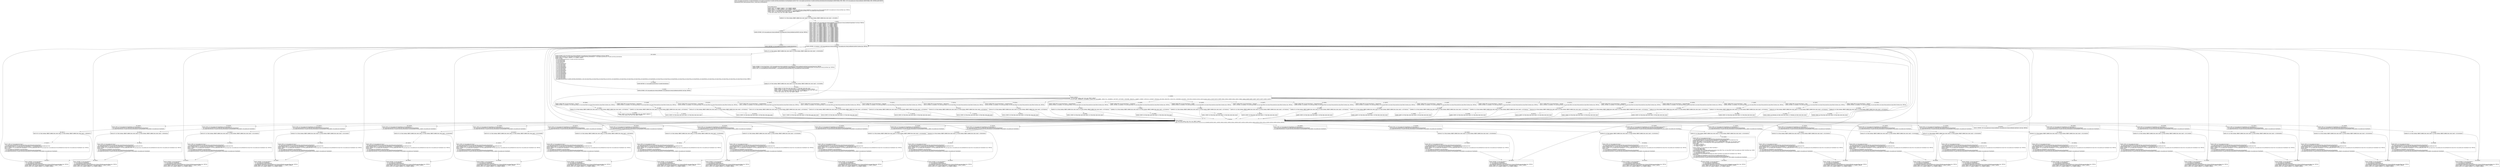 digraph "CFG forcom.mapbox.api.directions.v5.models.AutoValue_RouteOptions.GsonTypeAdapter.read(Lcom\/google\/gson\/stream\/JsonReader;)Lcom\/mapbox\/api\/directions\/v5\/models\/RouteOptions;" {
Node_0 [shape=record,label="{0\:\ 0x0000|MTH_ENTER_BLOCK\l|0x0000: MOVE  (r0 I:?[OBJECT, ARRAY]) = (r29 I:?[OBJECT, ARRAY]) \l0x0002: MOVE  (r1 I:?[OBJECT, ARRAY]) = (r30 I:?[OBJECT, ARRAY]) \l0x0004: INVOKE  (r2 I:com.google.gson.stream.JsonToken) = (r30 I:com.google.gson.stream.JsonReader) com.google.gson.stream.JsonReader.peek():com.google.gson.stream.JsonToken type: VIRTUAL \l0x0008: SGET  (r3 I:com.google.gson.stream.JsonToken) =  com.google.gson.stream.JsonToken.NULL com.google.gson.stream.JsonToken \l0x000a: CONST  (r4 I:?[int, float, boolean, short, byte, char, OBJECT, ARRAY]) = \l  (0 ?[int, float, boolean, short, byte, char, OBJECT, ARRAY])\l \l}"];
Node_1 [shape=record,label="{1\:\ 0x000b|0x000b: IF  (r2 I:?[int, boolean, OBJECT, ARRAY, byte, short, char]) != (r3 I:?[int, boolean, OBJECT, ARRAY, byte, short, char])  \-\> B:4:0x0011 \l}"];
Node_2 [shape=record,label="{2\:\ 0x000d|0x000d: INVOKE  (r30 I:com.google.gson.stream.JsonReader) com.google.gson.stream.JsonReader.nextNull():void type: VIRTUAL \l}"];
Node_3 [shape=record,label="{3\:\ 0x0010|0x0010: RETURN  (r4 I:com.mapbox.api.directions.v5.models.RouteOptions) \l}"];
Node_4 [shape=record,label="{4\:\ 0x0011|0x0011: INVOKE  (r30 I:com.google.gson.stream.JsonReader) com.google.gson.stream.JsonReader.beginObject():void type: VIRTUAL \l0x0014: MOVE  (r6 I:?[OBJECT, ARRAY]) = (r4 I:?[OBJECT, ARRAY]) \l0x0015: MOVE  (r7 I:?[OBJECT, ARRAY]) = (r6 I:?[OBJECT, ARRAY]) \l0x0016: MOVE  (r8 I:?[OBJECT, ARRAY]) = (r7 I:?[OBJECT, ARRAY]) \l0x0017: MOVE  (r9 I:?[OBJECT, ARRAY]) = (r8 I:?[OBJECT, ARRAY]) \l0x0018: MOVE  (r10 I:?[OBJECT, ARRAY]) = (r9 I:?[OBJECT, ARRAY]) \l0x0019: MOVE  (r11 I:?[OBJECT, ARRAY]) = (r10 I:?[OBJECT, ARRAY]) \l0x001a: MOVE  (r12 I:?[OBJECT, ARRAY]) = (r11 I:?[OBJECT, ARRAY]) \l0x001b: MOVE  (r13 I:?[OBJECT, ARRAY]) = (r12 I:?[OBJECT, ARRAY]) \l0x001c: MOVE  (r14 I:?[OBJECT, ARRAY]) = (r13 I:?[OBJECT, ARRAY]) \l0x001d: MOVE  (r15 I:?[OBJECT, ARRAY]) = (r14 I:?[OBJECT, ARRAY]) \l0x001e: MOVE  (r16 I:?[OBJECT, ARRAY]) = (r15 I:?[OBJECT, ARRAY]) \l0x0020: MOVE  (r17 I:?[OBJECT, ARRAY]) = (r16 I:?[OBJECT, ARRAY]) \l0x0022: MOVE  (r18 I:?[OBJECT, ARRAY]) = (r17 I:?[OBJECT, ARRAY]) \l0x0024: MOVE  (r19 I:?[OBJECT, ARRAY]) = (r18 I:?[OBJECT, ARRAY]) \l0x0026: MOVE  (r20 I:?[OBJECT, ARRAY]) = (r19 I:?[OBJECT, ARRAY]) \l0x0028: MOVE  (r21 I:?[OBJECT, ARRAY]) = (r20 I:?[OBJECT, ARRAY]) \l0x002a: MOVE  (r22 I:?[OBJECT, ARRAY]) = (r21 I:?[OBJECT, ARRAY]) \l0x002c: MOVE  (r23 I:?[OBJECT, ARRAY]) = (r22 I:?[OBJECT, ARRAY]) \l0x002e: MOVE  (r24 I:?[OBJECT, ARRAY]) = (r23 I:?[OBJECT, ARRAY]) \l0x0030: MOVE  (r25 I:?[OBJECT, ARRAY]) = (r24 I:?[OBJECT, ARRAY]) \l0x0032: MOVE  (r26 I:?[OBJECT, ARRAY]) = (r25 I:?[OBJECT, ARRAY]) \l0x0034: MOVE  (r27 I:?[OBJECT, ARRAY]) = (r26 I:?[OBJECT, ARRAY]) \l}"];
Node_5 [shape=record,label="{5\:\ 0x0036|0x0036: INVOKE  (r2 I:boolean) = (r30 I:com.google.gson.stream.JsonReader) com.google.gson.stream.JsonReader.hasNext():boolean type: VIRTUAL \l}"];
Node_6 [shape=record,label="{6\:\ 0x003a|0x003a: IF  (r2 I:?[int, boolean, OBJECT, ARRAY, byte, short, char]) == (0 ?[int, boolean, OBJECT, ARRAY, byte, short, char])  \-\> B:169:0x0366 \l}"];
Node_7 [shape=record,label="{7\:\ 0x003c|0x003c: INVOKE  (r2 I:java.lang.String) = (r30 I:com.google.gson.stream.JsonReader) com.google.gson.stream.JsonReader.nextName():java.lang.String type: VIRTUAL \l0x0040: INVOKE  (r3 I:com.google.gson.stream.JsonToken) = (r30 I:com.google.gson.stream.JsonReader) com.google.gson.stream.JsonReader.peek():com.google.gson.stream.JsonToken type: VIRTUAL \l0x0044: SGET  (r4 I:com.google.gson.stream.JsonToken) =  com.google.gson.stream.JsonToken.NULL com.google.gson.stream.JsonToken \l}"];
Node_8 [shape=record,label="{8\:\ 0x0046|0x0046: IF  (r3 I:?[int, boolean, OBJECT, ARRAY, byte, short, char]) != (r4 I:?[int, boolean, OBJECT, ARRAY, byte, short, char])  \-\> B:10:0x004c \l}"];
Node_9 [shape=record,label="{9\:\ 0x0048|0x0048: INVOKE  (r30 I:com.google.gson.stream.JsonReader) com.google.gson.stream.JsonReader.nextNull():void type: VIRTUAL \l}"];
Node_10 [shape=record,label="{10\:\ 0x004c|0x004c: CONST  (r3 I:?[int, float, short, byte, char]) = (\-1 ?[int, float, short, byte, char]) \l0x004d: INVOKE  (r4 I:int) = (r2 I:java.lang.String) java.lang.String.hashCode():int type: VIRTUAL \l0x0051: CONST  (r5 I:?[boolean, int, float, short, byte, char]) = (1 ?[boolean, int, float, short, byte, char]) \l0x0052: CONST  (r28 I:?[int, float, boolean, short, byte, char, OBJECT, ARRAY]) = \l  (0 ?[int, float, boolean, short, byte, char, OBJECT, ARRAY])\l \l}"];
Node_11 [shape=record,label="{11\:\ 0x0054|0x0054: SWITCH  \l  (r4 I:?[int, float, boolean, short, byte, char, OBJECT, ARRAY])\l k:[\-2131714057, \-1805660570, \-1613589672, \-1524271779, \-1321148966, \-1069211754, \-1042689291, \-961709276, \-487319823, \-332625698, \-309425751, \-31089472, 3599307, 109761319, 122594497, 203916432, 530115961, 834525782, 1150122730, 1325825669, 1871919611, 1943123911] t:[0x0144, 0x013a, 0x0130, 0x0125, 0x011a, 0x010f, 0x0104, 0x00f9, 0x00ee, 0x00e4, 0x00d9, 0x00ce, 0x00c3, 0x00b7, 0x00ab, 0x009f, 0x0093, 0x0087, 0x007b, 0x0070, 0x0065, 0x0059] \l}"];
Node_13 [shape=record,label="{13\:\ 0x0059|0x0059: CONST_STR  (r4 I:java.lang.String) =  \"waypointNames\" \l0x005b: INVOKE  (r2 I:boolean) = (r2 I:java.lang.String), (r4 I:java.lang.Object) java.lang.String.equals(java.lang.Object):boolean type: VIRTUAL \l}"];
Node_14 [shape=record,label="{14\:\ 0x005f|0x005f: IF  (r2 I:?[int, boolean, OBJECT, ARRAY, byte, short, char]) == (0 ?[int, boolean, OBJECT, ARRAY, byte, short, char])  \-\> B:79:0x014e \l}"];
Node_15 [shape=record,label="{15\:\ 0x0061|0x0061: CONST  (r3 I:?[int, float, short, byte, char]) = (21 ?[int, float, short, byte, char]) \l}"];
Node_16 [shape=record,label="{16\:\ 0x0065|0x0065: CONST_STR  (r4 I:java.lang.String) =  \"coordinates\" \l0x0067: INVOKE  (r2 I:boolean) = (r2 I:java.lang.String), (r4 I:java.lang.Object) java.lang.String.equals(java.lang.Object):boolean type: VIRTUAL \l}"];
Node_17 [shape=record,label="{17\:\ 0x006b|0x006b: IF  (r2 I:?[int, boolean, OBJECT, ARRAY, byte, short, char]) == (0 ?[int, boolean, OBJECT, ARRAY, byte, short, char])  \-\> B:79:0x014e \l}"];
Node_18 [shape=record,label="{18\:\ 0x006d|0x006d: CONST  (r3 I:?[int, float, short, byte, char]) = (3 ?[int, float, short, byte, char]) \l}"];
Node_19 [shape=record,label="{19\:\ 0x0070|0x0070: CONST_STR  (r4 I:java.lang.String) =  \"bearings\" \l0x0072: INVOKE  (r2 I:boolean) = (r2 I:java.lang.String), (r4 I:java.lang.Object) java.lang.String.equals(java.lang.Object):boolean type: VIRTUAL \l}"];
Node_20 [shape=record,label="{20\:\ 0x0076|0x0076: IF  (r2 I:?[int, boolean, OBJECT, ARRAY, byte, short, char]) == (0 ?[int, boolean, OBJECT, ARRAY, byte, short, char])  \-\> B:79:0x014e \l}"];
Node_21 [shape=record,label="{21\:\ 0x0078|0x0078: CONST  (r3 I:?[int, float, short, byte, char]) = (7 ?[int, float, short, byte, char]) \l}"];
Node_22 [shape=record,label="{22\:\ 0x007b|0x007b: CONST_STR  (r4 I:java.lang.String) =  \"requestUuid\" \l0x007d: INVOKE  (r2 I:boolean) = (r2 I:java.lang.String), (r4 I:java.lang.Object) java.lang.String.equals(java.lang.Object):boolean type: VIRTUAL \l}"];
Node_23 [shape=record,label="{23\:\ 0x0081|0x0081: IF  (r2 I:?[int, boolean, OBJECT, ARRAY, byte, short, char]) == (0 ?[int, boolean, OBJECT, ARRAY, byte, short, char])  \-\> B:79:0x014e \l}"];
Node_24 [shape=record,label="{24\:\ 0x0083|0x0083: CONST  (r3 I:?[int, float, short, byte, char]) = (19 ?[int, float, short, byte, char]) \l}"];
Node_25 [shape=record,label="{25\:\ 0x0087|0x0087: CONST_STR  (r4 I:java.lang.String) =  \"approaches\" \l0x0089: INVOKE  (r2 I:boolean) = (r2 I:java.lang.String), (r4 I:java.lang.Object) java.lang.String.equals(java.lang.Object):boolean type: VIRTUAL \l}"];
Node_26 [shape=record,label="{26\:\ 0x008d|0x008d: IF  (r2 I:?[int, boolean, OBJECT, ARRAY, byte, short, char]) == (0 ?[int, boolean, OBJECT, ARRAY, byte, short, char])  \-\> B:79:0x014e \l}"];
Node_27 [shape=record,label="{27\:\ 0x008f|0x008f: CONST  (r3 I:?[int, float, short, byte, char]) = (20 ?[int, float, short, byte, char]) \l}"];
Node_28 [shape=record,label="{28\:\ 0x0093|0x0093: CONST_STR  (r4 I:java.lang.String) =  \"overview\" \l0x0095: INVOKE  (r2 I:boolean) = (r2 I:java.lang.String), (r4 I:java.lang.Object) java.lang.String.equals(java.lang.Object):boolean type: VIRTUAL \l}"];
Node_29 [shape=record,label="{29\:\ 0x0099|0x0099: IF  (r2 I:?[int, boolean, OBJECT, ARRAY, byte, short, char]) == (0 ?[int, boolean, OBJECT, ARRAY, byte, short, char])  \-\> B:79:0x014e \l}"];
Node_30 [shape=record,label="{30\:\ 0x009b|0x009b: CONST  (r3 I:?[int, float, short, byte, char]) = (11 ?[int, float, short, byte, char]) \l}"];
Node_31 [shape=record,label="{31\:\ 0x009f|0x009f: CONST_STR  (r4 I:java.lang.String) =  \"geometries\" \l0x00a1: INVOKE  (r2 I:boolean) = (r2 I:java.lang.String), (r4 I:java.lang.Object) java.lang.String.equals(java.lang.Object):boolean type: VIRTUAL \l}"];
Node_32 [shape=record,label="{32\:\ 0x00a5|0x00a5: IF  (r2 I:?[int, boolean, OBJECT, ARRAY, byte, short, char]) == (0 ?[int, boolean, OBJECT, ARRAY, byte, short, char])  \-\> B:79:0x014e \l}"];
Node_33 [shape=record,label="{33\:\ 0x00a7|0x00a7: CONST  (r3 I:?[int, float, short, byte, char]) = (10 ?[int, float, short, byte, char]) \l}"];
Node_34 [shape=record,label="{34\:\ 0x00ab|0x00ab: CONST_STR  (r4 I:java.lang.String) =  \"continueStraight\" \l0x00ad: INVOKE  (r2 I:boolean) = (r2 I:java.lang.String), (r4 I:java.lang.Object) java.lang.String.equals(java.lang.Object):boolean type: VIRTUAL \l}"];
Node_35 [shape=record,label="{35\:\ 0x00b1|0x00b1: IF  (r2 I:?[int, boolean, OBJECT, ARRAY, byte, short, char]) == (0 ?[int, boolean, OBJECT, ARRAY, byte, short, char])  \-\> B:79:0x014e \l}"];
Node_36 [shape=record,label="{36\:\ 0x00b3|0x00b3: CONST  (r3 I:?[int, float, short, byte, char]) = (8 ?[int, float, short, byte, char]) \l}"];
Node_37 [shape=record,label="{37\:\ 0x00b7|0x00b7: CONST_STR  (r4 I:java.lang.String) =  \"steps\" \l0x00b9: INVOKE  (r2 I:boolean) = (r2 I:java.lang.String), (r4 I:java.lang.Object) java.lang.String.equals(java.lang.Object):boolean type: VIRTUAL \l}"];
Node_38 [shape=record,label="{38\:\ 0x00bd|0x00bd: IF  (r2 I:?[int, boolean, OBJECT, ARRAY, byte, short, char]) == (0 ?[int, boolean, OBJECT, ARRAY, byte, short, char])  \-\> B:79:0x014e \l}"];
Node_39 [shape=record,label="{39\:\ 0x00bf|0x00bf: CONST  (r3 I:?[int, float, short, byte, char]) = (12 ?[int, float, short, byte, char]) \l}"];
Node_40 [shape=record,label="{40\:\ 0x00c3|0x00c3: CONST_STR  (r4 I:java.lang.String) =  \"user\" \l0x00c5: INVOKE  (r2 I:boolean) = (r2 I:java.lang.String), (r4 I:java.lang.Object) java.lang.String.equals(java.lang.Object):boolean type: VIRTUAL \l}"];
Node_41 [shape=record,label="{41\:\ 0x00c9|0x00c9: IF  (r2 I:?[int, boolean, OBJECT, ARRAY, byte, short, char]) == (0 ?[int, boolean, OBJECT, ARRAY, byte, short, char])  \-\> B:79:0x014e \l}"];
Node_42 [shape=record,label="{42\:\ 0x00cb|0x00cb: CONST  (r3 I:?[boolean, int, float, short, byte, char]) = (1 ?[boolean, int, float, short, byte, char]) \l}"];
Node_43 [shape=record,label="{43\:\ 0x00ce|0x00ce: CONST_STR  (r4 I:java.lang.String) =  \"radiuses\" \l0x00d0: INVOKE  (r2 I:boolean) = (r2 I:java.lang.String), (r4 I:java.lang.Object) java.lang.String.equals(java.lang.Object):boolean type: VIRTUAL \l}"];
Node_44 [shape=record,label="{44\:\ 0x00d4|0x00d4: IF  (r2 I:?[int, boolean, OBJECT, ARRAY, byte, short, char]) == (0 ?[int, boolean, OBJECT, ARRAY, byte, short, char])  \-\> B:79:0x014e \l}"];
Node_45 [shape=record,label="{45\:\ 0x00d6|0x00d6: CONST  (r3 I:?[int, float, short, byte, char]) = (6 ?[int, float, short, byte, char]) \l}"];
Node_46 [shape=record,label="{46\:\ 0x00d9|0x00d9: CONST_STR  (r4 I:java.lang.String) =  \"profile\" \l0x00db: INVOKE  (r2 I:boolean) = (r2 I:java.lang.String), (r4 I:java.lang.Object) java.lang.String.equals(java.lang.Object):boolean type: VIRTUAL \l}"];
Node_47 [shape=record,label="{47\:\ 0x00df|0x00df: IF  (r2 I:?[int, boolean, OBJECT, ARRAY, byte, short, char]) == (0 ?[int, boolean, OBJECT, ARRAY, byte, short, char])  \-\> B:79:0x014e \l}"];
Node_48 [shape=record,label="{48\:\ 0x00e1|0x00e1: CONST  (r3 I:?[int, float, short, byte, char]) = (2 ?[int, float, short, byte, char]) \l}"];
Node_49 [shape=record,label="{49\:\ 0x00e4|0x00e4: CONST_STR  (r4 I:java.lang.String) =  \"baseUrl\" \l0x00e6: INVOKE  (r2 I:boolean) = (r2 I:java.lang.String), (r4 I:java.lang.Object) java.lang.String.equals(java.lang.Object):boolean type: VIRTUAL \l}"];
Node_50 [shape=record,label="{50\:\ 0x00ea|0x00ea: IF  (r2 I:?[int, boolean, OBJECT, ARRAY, byte, short, char]) == (0 ?[int, boolean, OBJECT, ARRAY, byte, short, char])  \-\> B:79:0x014e \l}"];
Node_51 [shape=record,label="{51\:\ 0x00ec|0x00ec: CONST  (r3 I:?[int, float, boolean, short, byte, char, OBJECT, ARRAY]) = \l  (0 ?[int, float, boolean, short, byte, char, OBJECT, ARRAY])\l \l}"];
Node_52 [shape=record,label="{52\:\ 0x00ee|0x00ee: CONST_STR  (r4 I:java.lang.String) =  \"bannerInstructions\" \l0x00f0: INVOKE  (r2 I:boolean) = (r2 I:java.lang.String), (r4 I:java.lang.Object) java.lang.String.equals(java.lang.Object):boolean type: VIRTUAL \l}"];
Node_53 [shape=record,label="{53\:\ 0x00f4|0x00f4: IF  (r2 I:?[int, boolean, OBJECT, ARRAY, byte, short, char]) == (0 ?[int, boolean, OBJECT, ARRAY, byte, short, char])  \-\> B:79:0x014e \l}"];
Node_54 [shape=record,label="{54\:\ 0x00f6|0x00f6: CONST  (r3 I:?[int, float, short, byte, char]) = (16 ?[int, float, short, byte, char]) \l}"];
Node_55 [shape=record,label="{55\:\ 0x00f9|0x00f9: CONST_STR  (r4 I:java.lang.String) =  \"annotations\" \l0x00fb: INVOKE  (r2 I:boolean) = (r2 I:java.lang.String), (r4 I:java.lang.Object) java.lang.String.equals(java.lang.Object):boolean type: VIRTUAL \l}"];
Node_56 [shape=record,label="{56\:\ 0x00ff|0x00ff: IF  (r2 I:?[int, boolean, OBJECT, ARRAY, byte, short, char]) == (0 ?[int, boolean, OBJECT, ARRAY, byte, short, char])  \-\> B:79:0x014e \l}"];
Node_57 [shape=record,label="{57\:\ 0x0101|0x0101: CONST  (r3 I:?[int, float, short, byte, char]) = (13 ?[int, float, short, byte, char]) \l}"];
Node_58 [shape=record,label="{58\:\ 0x0104|0x0104: CONST_STR  (r4 I:java.lang.String) =  \"accessToken\" \l0x0106: INVOKE  (r2 I:boolean) = (r2 I:java.lang.String), (r4 I:java.lang.Object) java.lang.String.equals(java.lang.Object):boolean type: VIRTUAL \l}"];
Node_59 [shape=record,label="{59\:\ 0x010a|0x010a: IF  (r2 I:?[int, boolean, OBJECT, ARRAY, byte, short, char]) == (0 ?[int, boolean, OBJECT, ARRAY, byte, short, char])  \-\> B:79:0x014e \l}"];
Node_60 [shape=record,label="{60\:\ 0x010c|0x010c: CONST  (r3 I:?[int, float, short, byte, char]) = (18 ?[int, float, short, byte, char]) \l}"];
Node_61 [shape=record,label="{61\:\ 0x010f|0x010f: CONST_STR  (r4 I:java.lang.String) =  \"roundaboutExits\" \l0x0111: INVOKE  (r2 I:boolean) = (r2 I:java.lang.String), (r4 I:java.lang.Object) java.lang.String.equals(java.lang.Object):boolean type: VIRTUAL \l}"];
Node_62 [shape=record,label="{62\:\ 0x0115|0x0115: IF  (r2 I:?[int, boolean, OBJECT, ARRAY, byte, short, char]) == (0 ?[int, boolean, OBJECT, ARRAY, byte, short, char])  \-\> B:79:0x014e \l}"];
Node_63 [shape=record,label="{63\:\ 0x0117|0x0117: CONST  (r3 I:?[int, float, short, byte, char]) = (9 ?[int, float, short, byte, char]) \l}"];
Node_64 [shape=record,label="{64\:\ 0x011a|0x011a: CONST_STR  (r4 I:java.lang.String) =  \"exclude\" \l0x011c: INVOKE  (r2 I:boolean) = (r2 I:java.lang.String), (r4 I:java.lang.Object) java.lang.String.equals(java.lang.Object):boolean type: VIRTUAL \l}"];
Node_65 [shape=record,label="{65\:\ 0x0120|0x0120: IF  (r2 I:?[int, boolean, OBJECT, ARRAY, byte, short, char]) == (0 ?[int, boolean, OBJECT, ARRAY, byte, short, char])  \-\> B:79:0x014e \l}"];
Node_66 [shape=record,label="{66\:\ 0x0122|0x0122: CONST  (r3 I:?[int, float, short, byte, char]) = (14 ?[int, float, short, byte, char]) \l}"];
Node_67 [shape=record,label="{67\:\ 0x0125|0x0125: CONST_STR  (r4 I:java.lang.String) =  \"voiceUnits\" \l0x0127: INVOKE  (r2 I:boolean) = (r2 I:java.lang.String), (r4 I:java.lang.Object) java.lang.String.equals(java.lang.Object):boolean type: VIRTUAL \l}"];
Node_68 [shape=record,label="{68\:\ 0x012b|0x012b: IF  (r2 I:?[int, boolean, OBJECT, ARRAY, byte, short, char]) == (0 ?[int, boolean, OBJECT, ARRAY, byte, short, char])  \-\> B:79:0x014e \l}"];
Node_69 [shape=record,label="{69\:\ 0x012d|0x012d: CONST  (r3 I:?[int, float, short, byte, char]) = (17 ?[int, float, short, byte, char]) \l}"];
Node_70 [shape=record,label="{70\:\ 0x0130|0x0130: CONST_STR  (r4 I:java.lang.String) =  \"language\" \l0x0132: INVOKE  (r2 I:boolean) = (r2 I:java.lang.String), (r4 I:java.lang.Object) java.lang.String.equals(java.lang.Object):boolean type: VIRTUAL \l}"];
Node_71 [shape=record,label="{71\:\ 0x0136|0x0136: IF  (r2 I:?[int, boolean, OBJECT, ARRAY, byte, short, char]) == (0 ?[int, boolean, OBJECT, ARRAY, byte, short, char])  \-\> B:79:0x014e \l}"];
Node_72 [shape=record,label="{72\:\ 0x0138|0x0138: CONST  (r3 I:?[int, float, short, byte, char]) = (5 ?[int, float, short, byte, char]) \l}"];
Node_73 [shape=record,label="{73\:\ 0x013a|0x013a: CONST_STR  (r4 I:java.lang.String) =  \"alternatives\" \l0x013c: INVOKE  (r2 I:boolean) = (r2 I:java.lang.String), (r4 I:java.lang.Object) java.lang.String.equals(java.lang.Object):boolean type: VIRTUAL \l}"];
Node_74 [shape=record,label="{74\:\ 0x0140|0x0140: IF  (r2 I:?[int, boolean, OBJECT, ARRAY, byte, short, char]) == (0 ?[int, boolean, OBJECT, ARRAY, byte, short, char])  \-\> B:79:0x014e \l}"];
Node_75 [shape=record,label="{75\:\ 0x0142|0x0142: CONST  (r3 I:?[int, float, short, byte, char]) = (4 ?[int, float, short, byte, char]) \l}"];
Node_76 [shape=record,label="{76\:\ 0x0144|0x0144: CONST_STR  (r4 I:java.lang.String) =  \"voiceInstructions\" \l0x0146: INVOKE  (r2 I:boolean) = (r2 I:java.lang.String), (r4 I:java.lang.Object) java.lang.String.equals(java.lang.Object):boolean type: VIRTUAL \l}"];
Node_77 [shape=record,label="{77\:\ 0x014a|0x014a: IF  (r2 I:?[int, boolean, OBJECT, ARRAY, byte, short, char]) == (0 ?[int, boolean, OBJECT, ARRAY, byte, short, char])  \-\> B:79:0x014e \l}"];
Node_78 [shape=record,label="{78\:\ 0x014c|0x014c: CONST  (r3 I:?[int, float, short, byte, char]) = (15 ?[int, float, short, byte, char]) \l}"];
Node_79 [shape=record,label="{79\:\ 0x014e|0x014e: SWITCH  \l  (r3 I:?[int, float, boolean, short, byte, char, OBJECT, ARRAY])\l k:[0, 1, 2, 3, 4, 5, 6, 7, 8, 9, 10, 11, 12, 13, 14, 15, 16, 17, 18, 19, 20, 21] t:[0x034f, 0x0338, 0x0321, 0x0300, 0x02e9, 0x02d2, 0x02bb, 0x02a4, 0x028d, 0x0276, 0x025e, 0x0246, 0x022e, 0x0216, 0x01fe, 0x01e6, 0x01ce, 0x01b6, 0x019e, 0x0186, 0x016e, 0x0156] \l}"];
Node_80 [shape=record,label="{80\:\ 0x0151|0x0151: INVOKE  (r30 I:com.google.gson.stream.JsonReader) com.google.gson.stream.JsonReader.skipValue():void type: VIRTUAL \l}"];
Node_81 [shape=record,label="{81\:\ 0x0156|0x0156: IGET  (r2 I:com.google.gson.TypeAdapter\<java.lang.String\>) = \l  (r0 I:com.mapbox.api.directions.v5.models.AutoValue_RouteOptions$GsonTypeAdapter)\l com.mapbox.api.directions.v5.models.AutoValue_RouteOptions.GsonTypeAdapter.string_adapter com.google.gson.TypeAdapter \l}"];
Node_82 [shape=record,label="{82\:\ 0x0158|0x0158: IF  (r2 I:?[int, boolean, OBJECT, ARRAY, byte, short, char]) != (0 ?[int, boolean, OBJECT, ARRAY, byte, short, char])  \-\> B:84:0x0164 \l}"];
Node_83 [shape=record,label="{83\:\ 0x015a|0x015a: IGET  (r2 I:com.google.gson.Gson) = \l  (r0 I:com.mapbox.api.directions.v5.models.AutoValue_RouteOptions$GsonTypeAdapter)\l com.mapbox.api.directions.v5.models.AutoValue_RouteOptions.GsonTypeAdapter.gson com.google.gson.Gson \l0x015c: CONST_CLASS  (r3 I:java.lang.Class\<java.lang.String\>) =  java.lang.String.class \l0x015e: INVOKE  (r2 I:com.google.gson.TypeAdapter) = (r2 I:com.google.gson.Gson), (r3 I:java.lang.Class) com.google.gson.Gson.getAdapter(java.lang.Class):com.google.gson.TypeAdapter type: VIRTUAL \l0x0162: IPUT  \l  (r2 I:com.google.gson.TypeAdapter\<java.lang.String\>)\l  (r0 I:com.mapbox.api.directions.v5.models.AutoValue_RouteOptions$GsonTypeAdapter)\l com.mapbox.api.directions.v5.models.AutoValue_RouteOptions.GsonTypeAdapter.string_adapter com.google.gson.TypeAdapter \l}"];
Node_84 [shape=record,label="{84\:\ 0x0164|0x0164: INVOKE  (r2 I:java.lang.Object) = \l  (r2 I:com.google.gson.TypeAdapter)\l  (r1 I:com.google.gson.stream.JsonReader)\l com.google.gson.TypeAdapter.read(com.google.gson.stream.JsonReader):java.lang.Object type: VIRTUAL \l0x0168: CHECK_CAST  (r2 I:java.lang.String) = (java.lang.String) (r2 I:?[OBJECT, ARRAY]) \l0x016a: MOVE  (r27 I:?[OBJECT, ARRAY]) = (r2 I:?[OBJECT, ARRAY]) \l}"];
Node_85 [shape=record,label="{85\:\ 0x016e|0x016e: IGET  (r2 I:com.google.gson.TypeAdapter\<java.lang.String\>) = \l  (r0 I:com.mapbox.api.directions.v5.models.AutoValue_RouteOptions$GsonTypeAdapter)\l com.mapbox.api.directions.v5.models.AutoValue_RouteOptions.GsonTypeAdapter.string_adapter com.google.gson.TypeAdapter \l}"];
Node_86 [shape=record,label="{86\:\ 0x0170|0x0170: IF  (r2 I:?[int, boolean, OBJECT, ARRAY, byte, short, char]) != (0 ?[int, boolean, OBJECT, ARRAY, byte, short, char])  \-\> B:88:0x017c \l}"];
Node_87 [shape=record,label="{87\:\ 0x0172|0x0172: IGET  (r2 I:com.google.gson.Gson) = \l  (r0 I:com.mapbox.api.directions.v5.models.AutoValue_RouteOptions$GsonTypeAdapter)\l com.mapbox.api.directions.v5.models.AutoValue_RouteOptions.GsonTypeAdapter.gson com.google.gson.Gson \l0x0174: CONST_CLASS  (r3 I:java.lang.Class\<java.lang.String\>) =  java.lang.String.class \l0x0176: INVOKE  (r2 I:com.google.gson.TypeAdapter) = (r2 I:com.google.gson.Gson), (r3 I:java.lang.Class) com.google.gson.Gson.getAdapter(java.lang.Class):com.google.gson.TypeAdapter type: VIRTUAL \l0x017a: IPUT  \l  (r2 I:com.google.gson.TypeAdapter\<java.lang.String\>)\l  (r0 I:com.mapbox.api.directions.v5.models.AutoValue_RouteOptions$GsonTypeAdapter)\l com.mapbox.api.directions.v5.models.AutoValue_RouteOptions.GsonTypeAdapter.string_adapter com.google.gson.TypeAdapter \l}"];
Node_88 [shape=record,label="{88\:\ 0x017c|0x017c: INVOKE  (r2 I:java.lang.Object) = \l  (r2 I:com.google.gson.TypeAdapter)\l  (r1 I:com.google.gson.stream.JsonReader)\l com.google.gson.TypeAdapter.read(com.google.gson.stream.JsonReader):java.lang.Object type: VIRTUAL \l0x0180: CHECK_CAST  (r2 I:java.lang.String) = (java.lang.String) (r2 I:?[OBJECT, ARRAY]) \l0x0182: MOVE  (r26 I:?[OBJECT, ARRAY]) = (r2 I:?[OBJECT, ARRAY]) \l}"];
Node_89 [shape=record,label="{89\:\ 0x0186|0x0186: IGET  (r2 I:com.google.gson.TypeAdapter\<java.lang.String\>) = \l  (r0 I:com.mapbox.api.directions.v5.models.AutoValue_RouteOptions$GsonTypeAdapter)\l com.mapbox.api.directions.v5.models.AutoValue_RouteOptions.GsonTypeAdapter.string_adapter com.google.gson.TypeAdapter \l}"];
Node_90 [shape=record,label="{90\:\ 0x0188|0x0188: IF  (r2 I:?[int, boolean, OBJECT, ARRAY, byte, short, char]) != (0 ?[int, boolean, OBJECT, ARRAY, byte, short, char])  \-\> B:92:0x0194 \l}"];
Node_91 [shape=record,label="{91\:\ 0x018a|0x018a: IGET  (r2 I:com.google.gson.Gson) = \l  (r0 I:com.mapbox.api.directions.v5.models.AutoValue_RouteOptions$GsonTypeAdapter)\l com.mapbox.api.directions.v5.models.AutoValue_RouteOptions.GsonTypeAdapter.gson com.google.gson.Gson \l0x018c: CONST_CLASS  (r3 I:java.lang.Class\<java.lang.String\>) =  java.lang.String.class \l0x018e: INVOKE  (r2 I:com.google.gson.TypeAdapter) = (r2 I:com.google.gson.Gson), (r3 I:java.lang.Class) com.google.gson.Gson.getAdapter(java.lang.Class):com.google.gson.TypeAdapter type: VIRTUAL \l0x0192: IPUT  \l  (r2 I:com.google.gson.TypeAdapter\<java.lang.String\>)\l  (r0 I:com.mapbox.api.directions.v5.models.AutoValue_RouteOptions$GsonTypeAdapter)\l com.mapbox.api.directions.v5.models.AutoValue_RouteOptions.GsonTypeAdapter.string_adapter com.google.gson.TypeAdapter \l}"];
Node_92 [shape=record,label="{92\:\ 0x0194|0x0194: INVOKE  (r2 I:java.lang.Object) = \l  (r2 I:com.google.gson.TypeAdapter)\l  (r1 I:com.google.gson.stream.JsonReader)\l com.google.gson.TypeAdapter.read(com.google.gson.stream.JsonReader):java.lang.Object type: VIRTUAL \l0x0198: CHECK_CAST  (r2 I:java.lang.String) = (java.lang.String) (r2 I:?[OBJECT, ARRAY]) \l0x019a: MOVE  (r25 I:?[OBJECT, ARRAY]) = (r2 I:?[OBJECT, ARRAY]) \l}"];
Node_93 [shape=record,label="{93\:\ 0x019e|0x019e: IGET  (r2 I:com.google.gson.TypeAdapter\<java.lang.String\>) = \l  (r0 I:com.mapbox.api.directions.v5.models.AutoValue_RouteOptions$GsonTypeAdapter)\l com.mapbox.api.directions.v5.models.AutoValue_RouteOptions.GsonTypeAdapter.string_adapter com.google.gson.TypeAdapter \l}"];
Node_94 [shape=record,label="{94\:\ 0x01a0|0x01a0: IF  (r2 I:?[int, boolean, OBJECT, ARRAY, byte, short, char]) != (0 ?[int, boolean, OBJECT, ARRAY, byte, short, char])  \-\> B:96:0x01ac \l}"];
Node_95 [shape=record,label="{95\:\ 0x01a2|0x01a2: IGET  (r2 I:com.google.gson.Gson) = \l  (r0 I:com.mapbox.api.directions.v5.models.AutoValue_RouteOptions$GsonTypeAdapter)\l com.mapbox.api.directions.v5.models.AutoValue_RouteOptions.GsonTypeAdapter.gson com.google.gson.Gson \l0x01a4: CONST_CLASS  (r3 I:java.lang.Class\<java.lang.String\>) =  java.lang.String.class \l0x01a6: INVOKE  (r2 I:com.google.gson.TypeAdapter) = (r2 I:com.google.gson.Gson), (r3 I:java.lang.Class) com.google.gson.Gson.getAdapter(java.lang.Class):com.google.gson.TypeAdapter type: VIRTUAL \l0x01aa: IPUT  \l  (r2 I:com.google.gson.TypeAdapter\<java.lang.String\>)\l  (r0 I:com.mapbox.api.directions.v5.models.AutoValue_RouteOptions$GsonTypeAdapter)\l com.mapbox.api.directions.v5.models.AutoValue_RouteOptions.GsonTypeAdapter.string_adapter com.google.gson.TypeAdapter \l}"];
Node_96 [shape=record,label="{96\:\ 0x01ac|0x01ac: INVOKE  (r2 I:java.lang.Object) = \l  (r2 I:com.google.gson.TypeAdapter)\l  (r1 I:com.google.gson.stream.JsonReader)\l com.google.gson.TypeAdapter.read(com.google.gson.stream.JsonReader):java.lang.Object type: VIRTUAL \l0x01b0: CHECK_CAST  (r2 I:java.lang.String) = (java.lang.String) (r2 I:?[OBJECT, ARRAY]) \l0x01b2: MOVE  (r24 I:?[OBJECT, ARRAY]) = (r2 I:?[OBJECT, ARRAY]) \l}"];
Node_97 [shape=record,label="{97\:\ 0x01b6|0x01b6: IGET  (r2 I:com.google.gson.TypeAdapter\<java.lang.String\>) = \l  (r0 I:com.mapbox.api.directions.v5.models.AutoValue_RouteOptions$GsonTypeAdapter)\l com.mapbox.api.directions.v5.models.AutoValue_RouteOptions.GsonTypeAdapter.string_adapter com.google.gson.TypeAdapter \l}"];
Node_98 [shape=record,label="{98\:\ 0x01b8|0x01b8: IF  (r2 I:?[int, boolean, OBJECT, ARRAY, byte, short, char]) != (0 ?[int, boolean, OBJECT, ARRAY, byte, short, char])  \-\> B:100:0x01c4 \l}"];
Node_99 [shape=record,label="{99\:\ 0x01ba|0x01ba: IGET  (r2 I:com.google.gson.Gson) = \l  (r0 I:com.mapbox.api.directions.v5.models.AutoValue_RouteOptions$GsonTypeAdapter)\l com.mapbox.api.directions.v5.models.AutoValue_RouteOptions.GsonTypeAdapter.gson com.google.gson.Gson \l0x01bc: CONST_CLASS  (r3 I:java.lang.Class\<java.lang.String\>) =  java.lang.String.class \l0x01be: INVOKE  (r2 I:com.google.gson.TypeAdapter) = (r2 I:com.google.gson.Gson), (r3 I:java.lang.Class) com.google.gson.Gson.getAdapter(java.lang.Class):com.google.gson.TypeAdapter type: VIRTUAL \l0x01c2: IPUT  \l  (r2 I:com.google.gson.TypeAdapter\<java.lang.String\>)\l  (r0 I:com.mapbox.api.directions.v5.models.AutoValue_RouteOptions$GsonTypeAdapter)\l com.mapbox.api.directions.v5.models.AutoValue_RouteOptions.GsonTypeAdapter.string_adapter com.google.gson.TypeAdapter \l}"];
Node_100 [shape=record,label="{100\:\ 0x01c4|0x01c4: INVOKE  (r2 I:java.lang.Object) = \l  (r2 I:com.google.gson.TypeAdapter)\l  (r1 I:com.google.gson.stream.JsonReader)\l com.google.gson.TypeAdapter.read(com.google.gson.stream.JsonReader):java.lang.Object type: VIRTUAL \l0x01c8: CHECK_CAST  (r2 I:java.lang.String) = (java.lang.String) (r2 I:?[OBJECT, ARRAY]) \l0x01ca: MOVE  (r23 I:?[OBJECT, ARRAY]) = (r2 I:?[OBJECT, ARRAY]) \l}"];
Node_101 [shape=record,label="{101\:\ 0x01ce|0x01ce: IGET  (r2 I:com.google.gson.TypeAdapter\<java.lang.Boolean\>) = \l  (r0 I:com.mapbox.api.directions.v5.models.AutoValue_RouteOptions$GsonTypeAdapter)\l com.mapbox.api.directions.v5.models.AutoValue_RouteOptions.GsonTypeAdapter.boolean__adapter com.google.gson.TypeAdapter \l}"];
Node_102 [shape=record,label="{102\:\ 0x01d0|0x01d0: IF  (r2 I:?[int, boolean, OBJECT, ARRAY, byte, short, char]) != (0 ?[int, boolean, OBJECT, ARRAY, byte, short, char])  \-\> B:104:0x01dc \l}"];
Node_103 [shape=record,label="{103\:\ 0x01d2|0x01d2: IGET  (r2 I:com.google.gson.Gson) = \l  (r0 I:com.mapbox.api.directions.v5.models.AutoValue_RouteOptions$GsonTypeAdapter)\l com.mapbox.api.directions.v5.models.AutoValue_RouteOptions.GsonTypeAdapter.gson com.google.gson.Gson \l0x01d4: CONST_CLASS  (r3 I:java.lang.Class\<java.lang.Boolean\>) =  java.lang.Boolean.class \l0x01d6: INVOKE  (r2 I:com.google.gson.TypeAdapter) = (r2 I:com.google.gson.Gson), (r3 I:java.lang.Class) com.google.gson.Gson.getAdapter(java.lang.Class):com.google.gson.TypeAdapter type: VIRTUAL \l0x01da: IPUT  \l  (r2 I:com.google.gson.TypeAdapter\<java.lang.Boolean\>)\l  (r0 I:com.mapbox.api.directions.v5.models.AutoValue_RouteOptions$GsonTypeAdapter)\l com.mapbox.api.directions.v5.models.AutoValue_RouteOptions.GsonTypeAdapter.boolean__adapter com.google.gson.TypeAdapter \l}"];
Node_104 [shape=record,label="{104\:\ 0x01dc|0x01dc: INVOKE  (r2 I:java.lang.Object) = \l  (r2 I:com.google.gson.TypeAdapter)\l  (r1 I:com.google.gson.stream.JsonReader)\l com.google.gson.TypeAdapter.read(com.google.gson.stream.JsonReader):java.lang.Object type: VIRTUAL \l0x01e0: CHECK_CAST  (r2 I:java.lang.Boolean) = (java.lang.Boolean) (r2 I:?[OBJECT, ARRAY]) \l0x01e2: MOVE  (r22 I:?[OBJECT, ARRAY]) = (r2 I:?[OBJECT, ARRAY]) \l}"];
Node_105 [shape=record,label="{105\:\ 0x01e6|0x01e6: IGET  (r2 I:com.google.gson.TypeAdapter\<java.lang.Boolean\>) = \l  (r0 I:com.mapbox.api.directions.v5.models.AutoValue_RouteOptions$GsonTypeAdapter)\l com.mapbox.api.directions.v5.models.AutoValue_RouteOptions.GsonTypeAdapter.boolean__adapter com.google.gson.TypeAdapter \l}"];
Node_106 [shape=record,label="{106\:\ 0x01e8|0x01e8: IF  (r2 I:?[int, boolean, OBJECT, ARRAY, byte, short, char]) != (0 ?[int, boolean, OBJECT, ARRAY, byte, short, char])  \-\> B:108:0x01f4 \l}"];
Node_107 [shape=record,label="{107\:\ 0x01ea|0x01ea: IGET  (r2 I:com.google.gson.Gson) = \l  (r0 I:com.mapbox.api.directions.v5.models.AutoValue_RouteOptions$GsonTypeAdapter)\l com.mapbox.api.directions.v5.models.AutoValue_RouteOptions.GsonTypeAdapter.gson com.google.gson.Gson \l0x01ec: CONST_CLASS  (r3 I:java.lang.Class\<java.lang.Boolean\>) =  java.lang.Boolean.class \l0x01ee: INVOKE  (r2 I:com.google.gson.TypeAdapter) = (r2 I:com.google.gson.Gson), (r3 I:java.lang.Class) com.google.gson.Gson.getAdapter(java.lang.Class):com.google.gson.TypeAdapter type: VIRTUAL \l0x01f2: IPUT  \l  (r2 I:com.google.gson.TypeAdapter\<java.lang.Boolean\>)\l  (r0 I:com.mapbox.api.directions.v5.models.AutoValue_RouteOptions$GsonTypeAdapter)\l com.mapbox.api.directions.v5.models.AutoValue_RouteOptions.GsonTypeAdapter.boolean__adapter com.google.gson.TypeAdapter \l}"];
Node_108 [shape=record,label="{108\:\ 0x01f4|0x01f4: INVOKE  (r2 I:java.lang.Object) = \l  (r2 I:com.google.gson.TypeAdapter)\l  (r1 I:com.google.gson.stream.JsonReader)\l com.google.gson.TypeAdapter.read(com.google.gson.stream.JsonReader):java.lang.Object type: VIRTUAL \l0x01f8: CHECK_CAST  (r2 I:java.lang.Boolean) = (java.lang.Boolean) (r2 I:?[OBJECT, ARRAY]) \l0x01fa: MOVE  (r21 I:?[OBJECT, ARRAY]) = (r2 I:?[OBJECT, ARRAY]) \l}"];
Node_109 [shape=record,label="{109\:\ 0x01fe|0x01fe: IGET  (r2 I:com.google.gson.TypeAdapter\<java.lang.String\>) = \l  (r0 I:com.mapbox.api.directions.v5.models.AutoValue_RouteOptions$GsonTypeAdapter)\l com.mapbox.api.directions.v5.models.AutoValue_RouteOptions.GsonTypeAdapter.string_adapter com.google.gson.TypeAdapter \l}"];
Node_110 [shape=record,label="{110\:\ 0x0200|0x0200: IF  (r2 I:?[int, boolean, OBJECT, ARRAY, byte, short, char]) != (0 ?[int, boolean, OBJECT, ARRAY, byte, short, char])  \-\> B:112:0x020c \l}"];
Node_111 [shape=record,label="{111\:\ 0x0202|0x0202: IGET  (r2 I:com.google.gson.Gson) = \l  (r0 I:com.mapbox.api.directions.v5.models.AutoValue_RouteOptions$GsonTypeAdapter)\l com.mapbox.api.directions.v5.models.AutoValue_RouteOptions.GsonTypeAdapter.gson com.google.gson.Gson \l0x0204: CONST_CLASS  (r3 I:java.lang.Class\<java.lang.String\>) =  java.lang.String.class \l0x0206: INVOKE  (r2 I:com.google.gson.TypeAdapter) = (r2 I:com.google.gson.Gson), (r3 I:java.lang.Class) com.google.gson.Gson.getAdapter(java.lang.Class):com.google.gson.TypeAdapter type: VIRTUAL \l0x020a: IPUT  \l  (r2 I:com.google.gson.TypeAdapter\<java.lang.String\>)\l  (r0 I:com.mapbox.api.directions.v5.models.AutoValue_RouteOptions$GsonTypeAdapter)\l com.mapbox.api.directions.v5.models.AutoValue_RouteOptions.GsonTypeAdapter.string_adapter com.google.gson.TypeAdapter \l}"];
Node_112 [shape=record,label="{112\:\ 0x020c|0x020c: INVOKE  (r2 I:java.lang.Object) = \l  (r2 I:com.google.gson.TypeAdapter)\l  (r1 I:com.google.gson.stream.JsonReader)\l com.google.gson.TypeAdapter.read(com.google.gson.stream.JsonReader):java.lang.Object type: VIRTUAL \l0x0210: CHECK_CAST  (r2 I:java.lang.String) = (java.lang.String) (r2 I:?[OBJECT, ARRAY]) \l0x0212: MOVE  (r20 I:?[OBJECT, ARRAY]) = (r2 I:?[OBJECT, ARRAY]) \l}"];
Node_113 [shape=record,label="{113\:\ 0x0216|0x0216: IGET  (r2 I:com.google.gson.TypeAdapter\<java.lang.String\>) = \l  (r0 I:com.mapbox.api.directions.v5.models.AutoValue_RouteOptions$GsonTypeAdapter)\l com.mapbox.api.directions.v5.models.AutoValue_RouteOptions.GsonTypeAdapter.string_adapter com.google.gson.TypeAdapter \l}"];
Node_114 [shape=record,label="{114\:\ 0x0218|0x0218: IF  (r2 I:?[int, boolean, OBJECT, ARRAY, byte, short, char]) != (0 ?[int, boolean, OBJECT, ARRAY, byte, short, char])  \-\> B:116:0x0224 \l}"];
Node_115 [shape=record,label="{115\:\ 0x021a|0x021a: IGET  (r2 I:com.google.gson.Gson) = \l  (r0 I:com.mapbox.api.directions.v5.models.AutoValue_RouteOptions$GsonTypeAdapter)\l com.mapbox.api.directions.v5.models.AutoValue_RouteOptions.GsonTypeAdapter.gson com.google.gson.Gson \l0x021c: CONST_CLASS  (r3 I:java.lang.Class\<java.lang.String\>) =  java.lang.String.class \l0x021e: INVOKE  (r2 I:com.google.gson.TypeAdapter) = (r2 I:com.google.gson.Gson), (r3 I:java.lang.Class) com.google.gson.Gson.getAdapter(java.lang.Class):com.google.gson.TypeAdapter type: VIRTUAL \l0x0222: IPUT  \l  (r2 I:com.google.gson.TypeAdapter\<java.lang.String\>)\l  (r0 I:com.mapbox.api.directions.v5.models.AutoValue_RouteOptions$GsonTypeAdapter)\l com.mapbox.api.directions.v5.models.AutoValue_RouteOptions.GsonTypeAdapter.string_adapter com.google.gson.TypeAdapter \l}"];
Node_116 [shape=record,label="{116\:\ 0x0224|0x0224: INVOKE  (r2 I:java.lang.Object) = \l  (r2 I:com.google.gson.TypeAdapter)\l  (r1 I:com.google.gson.stream.JsonReader)\l com.google.gson.TypeAdapter.read(com.google.gson.stream.JsonReader):java.lang.Object type: VIRTUAL \l0x0228: CHECK_CAST  (r2 I:java.lang.String) = (java.lang.String) (r2 I:?[OBJECT, ARRAY]) \l0x022a: MOVE  (r19 I:?[OBJECT, ARRAY]) = (r2 I:?[OBJECT, ARRAY]) \l}"];
Node_117 [shape=record,label="{117\:\ 0x022e|0x022e: IGET  (r2 I:com.google.gson.TypeAdapter\<java.lang.Boolean\>) = \l  (r0 I:com.mapbox.api.directions.v5.models.AutoValue_RouteOptions$GsonTypeAdapter)\l com.mapbox.api.directions.v5.models.AutoValue_RouteOptions.GsonTypeAdapter.boolean__adapter com.google.gson.TypeAdapter \l}"];
Node_118 [shape=record,label="{118\:\ 0x0230|0x0230: IF  (r2 I:?[int, boolean, OBJECT, ARRAY, byte, short, char]) != (0 ?[int, boolean, OBJECT, ARRAY, byte, short, char])  \-\> B:120:0x023c \l}"];
Node_119 [shape=record,label="{119\:\ 0x0232|0x0232: IGET  (r2 I:com.google.gson.Gson) = \l  (r0 I:com.mapbox.api.directions.v5.models.AutoValue_RouteOptions$GsonTypeAdapter)\l com.mapbox.api.directions.v5.models.AutoValue_RouteOptions.GsonTypeAdapter.gson com.google.gson.Gson \l0x0234: CONST_CLASS  (r3 I:java.lang.Class\<java.lang.Boolean\>) =  java.lang.Boolean.class \l0x0236: INVOKE  (r2 I:com.google.gson.TypeAdapter) = (r2 I:com.google.gson.Gson), (r3 I:java.lang.Class) com.google.gson.Gson.getAdapter(java.lang.Class):com.google.gson.TypeAdapter type: VIRTUAL \l0x023a: IPUT  \l  (r2 I:com.google.gson.TypeAdapter\<java.lang.Boolean\>)\l  (r0 I:com.mapbox.api.directions.v5.models.AutoValue_RouteOptions$GsonTypeAdapter)\l com.mapbox.api.directions.v5.models.AutoValue_RouteOptions.GsonTypeAdapter.boolean__adapter com.google.gson.TypeAdapter \l}"];
Node_120 [shape=record,label="{120\:\ 0x023c|0x023c: INVOKE  (r2 I:java.lang.Object) = \l  (r2 I:com.google.gson.TypeAdapter)\l  (r1 I:com.google.gson.stream.JsonReader)\l com.google.gson.TypeAdapter.read(com.google.gson.stream.JsonReader):java.lang.Object type: VIRTUAL \l0x0240: CHECK_CAST  (r2 I:java.lang.Boolean) = (java.lang.Boolean) (r2 I:?[OBJECT, ARRAY]) \l0x0242: MOVE  (r18 I:?[OBJECT, ARRAY]) = (r2 I:?[OBJECT, ARRAY]) \l}"];
Node_121 [shape=record,label="{121\:\ 0x0246|0x0246: IGET  (r2 I:com.google.gson.TypeAdapter\<java.lang.String\>) = \l  (r0 I:com.mapbox.api.directions.v5.models.AutoValue_RouteOptions$GsonTypeAdapter)\l com.mapbox.api.directions.v5.models.AutoValue_RouteOptions.GsonTypeAdapter.string_adapter com.google.gson.TypeAdapter \l}"];
Node_122 [shape=record,label="{122\:\ 0x0248|0x0248: IF  (r2 I:?[int, boolean, OBJECT, ARRAY, byte, short, char]) != (0 ?[int, boolean, OBJECT, ARRAY, byte, short, char])  \-\> B:124:0x0254 \l}"];
Node_123 [shape=record,label="{123\:\ 0x024a|0x024a: IGET  (r2 I:com.google.gson.Gson) = \l  (r0 I:com.mapbox.api.directions.v5.models.AutoValue_RouteOptions$GsonTypeAdapter)\l com.mapbox.api.directions.v5.models.AutoValue_RouteOptions.GsonTypeAdapter.gson com.google.gson.Gson \l0x024c: CONST_CLASS  (r3 I:java.lang.Class\<java.lang.String\>) =  java.lang.String.class \l0x024e: INVOKE  (r2 I:com.google.gson.TypeAdapter) = (r2 I:com.google.gson.Gson), (r3 I:java.lang.Class) com.google.gson.Gson.getAdapter(java.lang.Class):com.google.gson.TypeAdapter type: VIRTUAL \l0x0252: IPUT  \l  (r2 I:com.google.gson.TypeAdapter\<java.lang.String\>)\l  (r0 I:com.mapbox.api.directions.v5.models.AutoValue_RouteOptions$GsonTypeAdapter)\l com.mapbox.api.directions.v5.models.AutoValue_RouteOptions.GsonTypeAdapter.string_adapter com.google.gson.TypeAdapter \l}"];
Node_124 [shape=record,label="{124\:\ 0x0254|0x0254: INVOKE  (r2 I:java.lang.Object) = \l  (r2 I:com.google.gson.TypeAdapter)\l  (r1 I:com.google.gson.stream.JsonReader)\l com.google.gson.TypeAdapter.read(com.google.gson.stream.JsonReader):java.lang.Object type: VIRTUAL \l0x0258: CHECK_CAST  (r2 I:java.lang.String) = (java.lang.String) (r2 I:?[OBJECT, ARRAY]) \l0x025a: MOVE  (r17 I:?[OBJECT, ARRAY]) = (r2 I:?[OBJECT, ARRAY]) \l}"];
Node_125 [shape=record,label="{125\:\ 0x025e|0x025e: IGET  (r2 I:com.google.gson.TypeAdapter\<java.lang.String\>) = \l  (r0 I:com.mapbox.api.directions.v5.models.AutoValue_RouteOptions$GsonTypeAdapter)\l com.mapbox.api.directions.v5.models.AutoValue_RouteOptions.GsonTypeAdapter.string_adapter com.google.gson.TypeAdapter \l}"];
Node_126 [shape=record,label="{126\:\ 0x0260|0x0260: IF  (r2 I:?[int, boolean, OBJECT, ARRAY, byte, short, char]) != (0 ?[int, boolean, OBJECT, ARRAY, byte, short, char])  \-\> B:128:0x026c \l}"];
Node_127 [shape=record,label="{127\:\ 0x0262|0x0262: IGET  (r2 I:com.google.gson.Gson) = \l  (r0 I:com.mapbox.api.directions.v5.models.AutoValue_RouteOptions$GsonTypeAdapter)\l com.mapbox.api.directions.v5.models.AutoValue_RouteOptions.GsonTypeAdapter.gson com.google.gson.Gson \l0x0264: CONST_CLASS  (r3 I:java.lang.Class\<java.lang.String\>) =  java.lang.String.class \l0x0266: INVOKE  (r2 I:com.google.gson.TypeAdapter) = (r2 I:com.google.gson.Gson), (r3 I:java.lang.Class) com.google.gson.Gson.getAdapter(java.lang.Class):com.google.gson.TypeAdapter type: VIRTUAL \l0x026a: IPUT  \l  (r2 I:com.google.gson.TypeAdapter\<java.lang.String\>)\l  (r0 I:com.mapbox.api.directions.v5.models.AutoValue_RouteOptions$GsonTypeAdapter)\l com.mapbox.api.directions.v5.models.AutoValue_RouteOptions.GsonTypeAdapter.string_adapter com.google.gson.TypeAdapter \l}"];
Node_128 [shape=record,label="{128\:\ 0x026c|0x026c: INVOKE  (r2 I:java.lang.Object) = \l  (r2 I:com.google.gson.TypeAdapter)\l  (r1 I:com.google.gson.stream.JsonReader)\l com.google.gson.TypeAdapter.read(com.google.gson.stream.JsonReader):java.lang.Object type: VIRTUAL \l0x0270: CHECK_CAST  (r2 I:java.lang.String) = (java.lang.String) (r2 I:?[OBJECT, ARRAY]) \l0x0272: MOVE  (r16 I:?[OBJECT, ARRAY]) = (r2 I:?[OBJECT, ARRAY]) \l}"];
Node_129 [shape=record,label="{129\:\ 0x0276|0x0276: IGET  (r2 I:com.google.gson.TypeAdapter\<java.lang.Boolean\>) = \l  (r0 I:com.mapbox.api.directions.v5.models.AutoValue_RouteOptions$GsonTypeAdapter)\l com.mapbox.api.directions.v5.models.AutoValue_RouteOptions.GsonTypeAdapter.boolean__adapter com.google.gson.TypeAdapter \l}"];
Node_130 [shape=record,label="{130\:\ 0x0278|0x0278: IF  (r2 I:?[int, boolean, OBJECT, ARRAY, byte, short, char]) != (0 ?[int, boolean, OBJECT, ARRAY, byte, short, char])  \-\> B:132:0x0284 \l}"];
Node_131 [shape=record,label="{131\:\ 0x027a|0x027a: IGET  (r2 I:com.google.gson.Gson) = \l  (r0 I:com.mapbox.api.directions.v5.models.AutoValue_RouteOptions$GsonTypeAdapter)\l com.mapbox.api.directions.v5.models.AutoValue_RouteOptions.GsonTypeAdapter.gson com.google.gson.Gson \l0x027c: CONST_CLASS  (r3 I:java.lang.Class\<java.lang.Boolean\>) =  java.lang.Boolean.class \l0x027e: INVOKE  (r2 I:com.google.gson.TypeAdapter) = (r2 I:com.google.gson.Gson), (r3 I:java.lang.Class) com.google.gson.Gson.getAdapter(java.lang.Class):com.google.gson.TypeAdapter type: VIRTUAL \l0x0282: IPUT  \l  (r2 I:com.google.gson.TypeAdapter\<java.lang.Boolean\>)\l  (r0 I:com.mapbox.api.directions.v5.models.AutoValue_RouteOptions$GsonTypeAdapter)\l com.mapbox.api.directions.v5.models.AutoValue_RouteOptions.GsonTypeAdapter.boolean__adapter com.google.gson.TypeAdapter \l}"];
Node_132 [shape=record,label="{132\:\ 0x0284|0x0284: INVOKE  (r2 I:java.lang.Object) = \l  (r2 I:com.google.gson.TypeAdapter)\l  (r1 I:com.google.gson.stream.JsonReader)\l com.google.gson.TypeAdapter.read(com.google.gson.stream.JsonReader):java.lang.Object type: VIRTUAL \l0x0288: CHECK_CAST  (r2 I:java.lang.Boolean) = (java.lang.Boolean) (r2 I:?[OBJECT, ARRAY]) \l0x028a: MOVE  (r15 I:?[OBJECT, ARRAY]) = (r2 I:?[OBJECT, ARRAY]) \l}"];
Node_133 [shape=record,label="{133\:\ 0x028d|0x028d: IGET  (r2 I:com.google.gson.TypeAdapter\<java.lang.Boolean\>) = \l  (r0 I:com.mapbox.api.directions.v5.models.AutoValue_RouteOptions$GsonTypeAdapter)\l com.mapbox.api.directions.v5.models.AutoValue_RouteOptions.GsonTypeAdapter.boolean__adapter com.google.gson.TypeAdapter \l}"];
Node_134 [shape=record,label="{134\:\ 0x028f|0x028f: IF  (r2 I:?[int, boolean, OBJECT, ARRAY, byte, short, char]) != (0 ?[int, boolean, OBJECT, ARRAY, byte, short, char])  \-\> B:136:0x029b \l}"];
Node_135 [shape=record,label="{135\:\ 0x0291|0x0291: IGET  (r2 I:com.google.gson.Gson) = \l  (r0 I:com.mapbox.api.directions.v5.models.AutoValue_RouteOptions$GsonTypeAdapter)\l com.mapbox.api.directions.v5.models.AutoValue_RouteOptions.GsonTypeAdapter.gson com.google.gson.Gson \l0x0293: CONST_CLASS  (r3 I:java.lang.Class\<java.lang.Boolean\>) =  java.lang.Boolean.class \l0x0295: INVOKE  (r2 I:com.google.gson.TypeAdapter) = (r2 I:com.google.gson.Gson), (r3 I:java.lang.Class) com.google.gson.Gson.getAdapter(java.lang.Class):com.google.gson.TypeAdapter type: VIRTUAL \l0x0299: IPUT  \l  (r2 I:com.google.gson.TypeAdapter\<java.lang.Boolean\>)\l  (r0 I:com.mapbox.api.directions.v5.models.AutoValue_RouteOptions$GsonTypeAdapter)\l com.mapbox.api.directions.v5.models.AutoValue_RouteOptions.GsonTypeAdapter.boolean__adapter com.google.gson.TypeAdapter \l}"];
Node_136 [shape=record,label="{136\:\ 0x029b|0x029b: INVOKE  (r2 I:java.lang.Object) = \l  (r2 I:com.google.gson.TypeAdapter)\l  (r1 I:com.google.gson.stream.JsonReader)\l com.google.gson.TypeAdapter.read(com.google.gson.stream.JsonReader):java.lang.Object type: VIRTUAL \l0x029f: CHECK_CAST  (r2 I:java.lang.Boolean) = (java.lang.Boolean) (r2 I:?[OBJECT, ARRAY]) \l0x02a1: MOVE  (r14 I:?[OBJECT, ARRAY]) = (r2 I:?[OBJECT, ARRAY]) \l}"];
Node_137 [shape=record,label="{137\:\ 0x02a4|0x02a4: IGET  (r2 I:com.google.gson.TypeAdapter\<java.lang.String\>) = \l  (r0 I:com.mapbox.api.directions.v5.models.AutoValue_RouteOptions$GsonTypeAdapter)\l com.mapbox.api.directions.v5.models.AutoValue_RouteOptions.GsonTypeAdapter.string_adapter com.google.gson.TypeAdapter \l}"];
Node_138 [shape=record,label="{138\:\ 0x02a6|0x02a6: IF  (r2 I:?[int, boolean, OBJECT, ARRAY, byte, short, char]) != (0 ?[int, boolean, OBJECT, ARRAY, byte, short, char])  \-\> B:140:0x02b2 \l}"];
Node_139 [shape=record,label="{139\:\ 0x02a8|0x02a8: IGET  (r2 I:com.google.gson.Gson) = \l  (r0 I:com.mapbox.api.directions.v5.models.AutoValue_RouteOptions$GsonTypeAdapter)\l com.mapbox.api.directions.v5.models.AutoValue_RouteOptions.GsonTypeAdapter.gson com.google.gson.Gson \l0x02aa: CONST_CLASS  (r3 I:java.lang.Class\<java.lang.String\>) =  java.lang.String.class \l0x02ac: INVOKE  (r2 I:com.google.gson.TypeAdapter) = (r2 I:com.google.gson.Gson), (r3 I:java.lang.Class) com.google.gson.Gson.getAdapter(java.lang.Class):com.google.gson.TypeAdapter type: VIRTUAL \l0x02b0: IPUT  \l  (r2 I:com.google.gson.TypeAdapter\<java.lang.String\>)\l  (r0 I:com.mapbox.api.directions.v5.models.AutoValue_RouteOptions$GsonTypeAdapter)\l com.mapbox.api.directions.v5.models.AutoValue_RouteOptions.GsonTypeAdapter.string_adapter com.google.gson.TypeAdapter \l}"];
Node_140 [shape=record,label="{140\:\ 0x02b2|0x02b2: INVOKE  (r2 I:java.lang.Object) = \l  (r2 I:com.google.gson.TypeAdapter)\l  (r1 I:com.google.gson.stream.JsonReader)\l com.google.gson.TypeAdapter.read(com.google.gson.stream.JsonReader):java.lang.Object type: VIRTUAL \l0x02b6: CHECK_CAST  (r2 I:java.lang.String) = (java.lang.String) (r2 I:?[OBJECT, ARRAY]) \l0x02b8: MOVE  (r13 I:?[OBJECT, ARRAY]) = (r2 I:?[OBJECT, ARRAY]) \l}"];
Node_141 [shape=record,label="{141\:\ 0x02bb|0x02bb: IGET  (r2 I:com.google.gson.TypeAdapter\<java.lang.String\>) = \l  (r0 I:com.mapbox.api.directions.v5.models.AutoValue_RouteOptions$GsonTypeAdapter)\l com.mapbox.api.directions.v5.models.AutoValue_RouteOptions.GsonTypeAdapter.string_adapter com.google.gson.TypeAdapter \l}"];
Node_142 [shape=record,label="{142\:\ 0x02bd|0x02bd: IF  (r2 I:?[int, boolean, OBJECT, ARRAY, byte, short, char]) != (0 ?[int, boolean, OBJECT, ARRAY, byte, short, char])  \-\> B:144:0x02c9 \l}"];
Node_143 [shape=record,label="{143\:\ 0x02bf|0x02bf: IGET  (r2 I:com.google.gson.Gson) = \l  (r0 I:com.mapbox.api.directions.v5.models.AutoValue_RouteOptions$GsonTypeAdapter)\l com.mapbox.api.directions.v5.models.AutoValue_RouteOptions.GsonTypeAdapter.gson com.google.gson.Gson \l0x02c1: CONST_CLASS  (r3 I:java.lang.Class\<java.lang.String\>) =  java.lang.String.class \l0x02c3: INVOKE  (r2 I:com.google.gson.TypeAdapter) = (r2 I:com.google.gson.Gson), (r3 I:java.lang.Class) com.google.gson.Gson.getAdapter(java.lang.Class):com.google.gson.TypeAdapter type: VIRTUAL \l0x02c7: IPUT  \l  (r2 I:com.google.gson.TypeAdapter\<java.lang.String\>)\l  (r0 I:com.mapbox.api.directions.v5.models.AutoValue_RouteOptions$GsonTypeAdapter)\l com.mapbox.api.directions.v5.models.AutoValue_RouteOptions.GsonTypeAdapter.string_adapter com.google.gson.TypeAdapter \l}"];
Node_144 [shape=record,label="{144\:\ 0x02c9|0x02c9: INVOKE  (r2 I:java.lang.Object) = \l  (r2 I:com.google.gson.TypeAdapter)\l  (r1 I:com.google.gson.stream.JsonReader)\l com.google.gson.TypeAdapter.read(com.google.gson.stream.JsonReader):java.lang.Object type: VIRTUAL \l0x02cd: CHECK_CAST  (r2 I:java.lang.String) = (java.lang.String) (r2 I:?[OBJECT, ARRAY]) \l0x02cf: MOVE  (r12 I:?[OBJECT, ARRAY]) = (r2 I:?[OBJECT, ARRAY]) \l}"];
Node_145 [shape=record,label="{145\:\ 0x02d2|0x02d2: IGET  (r2 I:com.google.gson.TypeAdapter\<java.lang.String\>) = \l  (r0 I:com.mapbox.api.directions.v5.models.AutoValue_RouteOptions$GsonTypeAdapter)\l com.mapbox.api.directions.v5.models.AutoValue_RouteOptions.GsonTypeAdapter.string_adapter com.google.gson.TypeAdapter \l}"];
Node_146 [shape=record,label="{146\:\ 0x02d4|0x02d4: IF  (r2 I:?[int, boolean, OBJECT, ARRAY, byte, short, char]) != (0 ?[int, boolean, OBJECT, ARRAY, byte, short, char])  \-\> B:148:0x02e0 \l}"];
Node_147 [shape=record,label="{147\:\ 0x02d6|0x02d6: IGET  (r2 I:com.google.gson.Gson) = \l  (r0 I:com.mapbox.api.directions.v5.models.AutoValue_RouteOptions$GsonTypeAdapter)\l com.mapbox.api.directions.v5.models.AutoValue_RouteOptions.GsonTypeAdapter.gson com.google.gson.Gson \l0x02d8: CONST_CLASS  (r3 I:java.lang.Class\<java.lang.String\>) =  java.lang.String.class \l0x02da: INVOKE  (r2 I:com.google.gson.TypeAdapter) = (r2 I:com.google.gson.Gson), (r3 I:java.lang.Class) com.google.gson.Gson.getAdapter(java.lang.Class):com.google.gson.TypeAdapter type: VIRTUAL \l0x02de: IPUT  \l  (r2 I:com.google.gson.TypeAdapter\<java.lang.String\>)\l  (r0 I:com.mapbox.api.directions.v5.models.AutoValue_RouteOptions$GsonTypeAdapter)\l com.mapbox.api.directions.v5.models.AutoValue_RouteOptions.GsonTypeAdapter.string_adapter com.google.gson.TypeAdapter \l}"];
Node_148 [shape=record,label="{148\:\ 0x02e0|0x02e0: INVOKE  (r2 I:java.lang.Object) = \l  (r2 I:com.google.gson.TypeAdapter)\l  (r1 I:com.google.gson.stream.JsonReader)\l com.google.gson.TypeAdapter.read(com.google.gson.stream.JsonReader):java.lang.Object type: VIRTUAL \l0x02e4: CHECK_CAST  (r2 I:java.lang.String) = (java.lang.String) (r2 I:?[OBJECT, ARRAY]) \l0x02e6: MOVE  (r11 I:?[OBJECT, ARRAY]) = (r2 I:?[OBJECT, ARRAY]) \l}"];
Node_149 [shape=record,label="{149\:\ 0x02e9|0x02e9: IGET  (r2 I:com.google.gson.TypeAdapter\<java.lang.Boolean\>) = \l  (r0 I:com.mapbox.api.directions.v5.models.AutoValue_RouteOptions$GsonTypeAdapter)\l com.mapbox.api.directions.v5.models.AutoValue_RouteOptions.GsonTypeAdapter.boolean__adapter com.google.gson.TypeAdapter \l}"];
Node_150 [shape=record,label="{150\:\ 0x02eb|0x02eb: IF  (r2 I:?[int, boolean, OBJECT, ARRAY, byte, short, char]) != (0 ?[int, boolean, OBJECT, ARRAY, byte, short, char])  \-\> B:152:0x02f7 \l}"];
Node_151 [shape=record,label="{151\:\ 0x02ed|0x02ed: IGET  (r2 I:com.google.gson.Gson) = \l  (r0 I:com.mapbox.api.directions.v5.models.AutoValue_RouteOptions$GsonTypeAdapter)\l com.mapbox.api.directions.v5.models.AutoValue_RouteOptions.GsonTypeAdapter.gson com.google.gson.Gson \l0x02ef: CONST_CLASS  (r3 I:java.lang.Class\<java.lang.Boolean\>) =  java.lang.Boolean.class \l0x02f1: INVOKE  (r2 I:com.google.gson.TypeAdapter) = (r2 I:com.google.gson.Gson), (r3 I:java.lang.Class) com.google.gson.Gson.getAdapter(java.lang.Class):com.google.gson.TypeAdapter type: VIRTUAL \l0x02f5: IPUT  \l  (r2 I:com.google.gson.TypeAdapter\<java.lang.Boolean\>)\l  (r0 I:com.mapbox.api.directions.v5.models.AutoValue_RouteOptions$GsonTypeAdapter)\l com.mapbox.api.directions.v5.models.AutoValue_RouteOptions.GsonTypeAdapter.boolean__adapter com.google.gson.TypeAdapter \l}"];
Node_152 [shape=record,label="{152\:\ 0x02f7|0x02f7: INVOKE  (r2 I:java.lang.Object) = \l  (r2 I:com.google.gson.TypeAdapter)\l  (r1 I:com.google.gson.stream.JsonReader)\l com.google.gson.TypeAdapter.read(com.google.gson.stream.JsonReader):java.lang.Object type: VIRTUAL \l0x02fb: CHECK_CAST  (r2 I:java.lang.Boolean) = (java.lang.Boolean) (r2 I:?[OBJECT, ARRAY]) \l0x02fd: MOVE  (r10 I:?[OBJECT, ARRAY]) = (r2 I:?[OBJECT, ARRAY]) \l}"];
Node_153 [shape=record,label="{153\:\ 0x0300|0x0300: IGET  (r2 I:com.google.gson.TypeAdapter\<java.util.List\<com.mapbox.geojson.Point\>\>) = \l  (r0 I:com.mapbox.api.directions.v5.models.AutoValue_RouteOptions$GsonTypeAdapter)\l com.mapbox.api.directions.v5.models.AutoValue_RouteOptions.GsonTypeAdapter.list__point_adapter com.google.gson.TypeAdapter \l}"];
Node_154 [shape=record,label="{154\:\ 0x0302|0x0302: IF  (r2 I:?[int, boolean, OBJECT, ARRAY, byte, short, char]) != (0 ?[int, boolean, OBJECT, ARRAY, byte, short, char])  \-\> B:156:0x0318 \l}"];
Node_155 [shape=record,label="{155\:\ 0x0304|0x0304: IGET  (r2 I:com.google.gson.Gson) = \l  (r0 I:com.mapbox.api.directions.v5.models.AutoValue_RouteOptions$GsonTypeAdapter)\l com.mapbox.api.directions.v5.models.AutoValue_RouteOptions.GsonTypeAdapter.gson com.google.gson.Gson \l0x0306: CONST_CLASS  (r3 I:java.lang.Class\<java.util.List\>) =  java.util.List.class \l0x0308: NEW_ARRAY  (r4 I:java.lang.reflect.Type[]) = (r5 I:int A[IMMUTABLE_TYPE]) type: java.lang.reflect.Type[] \l0x030a: CONST_CLASS  (r5 I:java.lang.Class\<com.mapbox.geojson.Point\>) =  com.mapbox.geojson.Point.class \l0x030c: APUT  \l  (r4 I:?[OBJECT, ARRAY][])\l  (r28 I:?[int, short, byte, char])\l  (r5 I:?[OBJECT, ARRAY])\l \l0x030e: INVOKE  (r3 I:com.google.gson.reflect.TypeToken) = \l  (r3 I:java.lang.reflect.Type)\l  (r4 I:java.lang.reflect.Type[])\l com.google.gson.reflect.TypeToken.getParameterized(java.lang.reflect.Type, java.lang.reflect.Type[]):com.google.gson.reflect.TypeToken type: STATIC \l0x0312: INVOKE  (r2 I:com.google.gson.TypeAdapter) = \l  (r2 I:com.google.gson.Gson)\l  (r3 I:com.google.gson.reflect.TypeToken)\l com.google.gson.Gson.getAdapter(com.google.gson.reflect.TypeToken):com.google.gson.TypeAdapter type: VIRTUAL \l0x0316: IPUT  \l  (r2 I:com.google.gson.TypeAdapter\<java.util.List\<com.mapbox.geojson.Point\>\>)\l  (r0 I:com.mapbox.api.directions.v5.models.AutoValue_RouteOptions$GsonTypeAdapter)\l com.mapbox.api.directions.v5.models.AutoValue_RouteOptions.GsonTypeAdapter.list__point_adapter com.google.gson.TypeAdapter \l}"];
Node_156 [shape=record,label="{156\:\ 0x0318|0x0318: INVOKE  (r2 I:java.lang.Object) = \l  (r2 I:com.google.gson.TypeAdapter)\l  (r1 I:com.google.gson.stream.JsonReader)\l com.google.gson.TypeAdapter.read(com.google.gson.stream.JsonReader):java.lang.Object type: VIRTUAL \l0x031c: CHECK_CAST  (r2 I:java.util.List) = (java.util.List) (r2 I:?[OBJECT, ARRAY]) \l0x031e: MOVE  (r9 I:?[OBJECT, ARRAY]) = (r2 I:?[OBJECT, ARRAY]) \l}"];
Node_157 [shape=record,label="{157\:\ 0x0321|0x0321: IGET  (r2 I:com.google.gson.TypeAdapter\<java.lang.String\>) = \l  (r0 I:com.mapbox.api.directions.v5.models.AutoValue_RouteOptions$GsonTypeAdapter)\l com.mapbox.api.directions.v5.models.AutoValue_RouteOptions.GsonTypeAdapter.string_adapter com.google.gson.TypeAdapter \l}"];
Node_158 [shape=record,label="{158\:\ 0x0323|0x0323: IF  (r2 I:?[int, boolean, OBJECT, ARRAY, byte, short, char]) != (0 ?[int, boolean, OBJECT, ARRAY, byte, short, char])  \-\> B:160:0x032f \l}"];
Node_159 [shape=record,label="{159\:\ 0x0325|0x0325: IGET  (r2 I:com.google.gson.Gson) = \l  (r0 I:com.mapbox.api.directions.v5.models.AutoValue_RouteOptions$GsonTypeAdapter)\l com.mapbox.api.directions.v5.models.AutoValue_RouteOptions.GsonTypeAdapter.gson com.google.gson.Gson \l0x0327: CONST_CLASS  (r3 I:java.lang.Class\<java.lang.String\>) =  java.lang.String.class \l0x0329: INVOKE  (r2 I:com.google.gson.TypeAdapter) = (r2 I:com.google.gson.Gson), (r3 I:java.lang.Class) com.google.gson.Gson.getAdapter(java.lang.Class):com.google.gson.TypeAdapter type: VIRTUAL \l0x032d: IPUT  \l  (r2 I:com.google.gson.TypeAdapter\<java.lang.String\>)\l  (r0 I:com.mapbox.api.directions.v5.models.AutoValue_RouteOptions$GsonTypeAdapter)\l com.mapbox.api.directions.v5.models.AutoValue_RouteOptions.GsonTypeAdapter.string_adapter com.google.gson.TypeAdapter \l}"];
Node_160 [shape=record,label="{160\:\ 0x032f|0x032f: INVOKE  (r2 I:java.lang.Object) = \l  (r2 I:com.google.gson.TypeAdapter)\l  (r1 I:com.google.gson.stream.JsonReader)\l com.google.gson.TypeAdapter.read(com.google.gson.stream.JsonReader):java.lang.Object type: VIRTUAL \l0x0333: CHECK_CAST  (r2 I:java.lang.String) = (java.lang.String) (r2 I:?[OBJECT, ARRAY]) \l0x0335: MOVE  (r8 I:?[OBJECT, ARRAY]) = (r2 I:?[OBJECT, ARRAY]) \l}"];
Node_161 [shape=record,label="{161\:\ 0x0338|0x0338: IGET  (r2 I:com.google.gson.TypeAdapter\<java.lang.String\>) = \l  (r0 I:com.mapbox.api.directions.v5.models.AutoValue_RouteOptions$GsonTypeAdapter)\l com.mapbox.api.directions.v5.models.AutoValue_RouteOptions.GsonTypeAdapter.string_adapter com.google.gson.TypeAdapter \l}"];
Node_162 [shape=record,label="{162\:\ 0x033a|0x033a: IF  (r2 I:?[int, boolean, OBJECT, ARRAY, byte, short, char]) != (0 ?[int, boolean, OBJECT, ARRAY, byte, short, char])  \-\> B:164:0x0346 \l}"];
Node_163 [shape=record,label="{163\:\ 0x033c|0x033c: IGET  (r2 I:com.google.gson.Gson) = \l  (r0 I:com.mapbox.api.directions.v5.models.AutoValue_RouteOptions$GsonTypeAdapter)\l com.mapbox.api.directions.v5.models.AutoValue_RouteOptions.GsonTypeAdapter.gson com.google.gson.Gson \l0x033e: CONST_CLASS  (r3 I:java.lang.Class\<java.lang.String\>) =  java.lang.String.class \l0x0340: INVOKE  (r2 I:com.google.gson.TypeAdapter) = (r2 I:com.google.gson.Gson), (r3 I:java.lang.Class) com.google.gson.Gson.getAdapter(java.lang.Class):com.google.gson.TypeAdapter type: VIRTUAL \l0x0344: IPUT  \l  (r2 I:com.google.gson.TypeAdapter\<java.lang.String\>)\l  (r0 I:com.mapbox.api.directions.v5.models.AutoValue_RouteOptions$GsonTypeAdapter)\l com.mapbox.api.directions.v5.models.AutoValue_RouteOptions.GsonTypeAdapter.string_adapter com.google.gson.TypeAdapter \l}"];
Node_164 [shape=record,label="{164\:\ 0x0346|0x0346: INVOKE  (r2 I:java.lang.Object) = \l  (r2 I:com.google.gson.TypeAdapter)\l  (r1 I:com.google.gson.stream.JsonReader)\l com.google.gson.TypeAdapter.read(com.google.gson.stream.JsonReader):java.lang.Object type: VIRTUAL \l0x034a: CHECK_CAST  (r2 I:java.lang.String) = (java.lang.String) (r2 I:?[OBJECT, ARRAY]) \l0x034c: MOVE  (r7 I:?[OBJECT, ARRAY]) = (r2 I:?[OBJECT, ARRAY]) \l}"];
Node_165 [shape=record,label="{165\:\ 0x034f|0x034f: IGET  (r2 I:com.google.gson.TypeAdapter\<java.lang.String\>) = \l  (r0 I:com.mapbox.api.directions.v5.models.AutoValue_RouteOptions$GsonTypeAdapter)\l com.mapbox.api.directions.v5.models.AutoValue_RouteOptions.GsonTypeAdapter.string_adapter com.google.gson.TypeAdapter \l}"];
Node_166 [shape=record,label="{166\:\ 0x0351|0x0351: IF  (r2 I:?[int, boolean, OBJECT, ARRAY, byte, short, char]) != (0 ?[int, boolean, OBJECT, ARRAY, byte, short, char])  \-\> B:168:0x035d \l}"];
Node_167 [shape=record,label="{167\:\ 0x0353|0x0353: IGET  (r2 I:com.google.gson.Gson) = \l  (r0 I:com.mapbox.api.directions.v5.models.AutoValue_RouteOptions$GsonTypeAdapter)\l com.mapbox.api.directions.v5.models.AutoValue_RouteOptions.GsonTypeAdapter.gson com.google.gson.Gson \l0x0355: CONST_CLASS  (r3 I:java.lang.Class\<java.lang.String\>) =  java.lang.String.class \l0x0357: INVOKE  (r2 I:com.google.gson.TypeAdapter) = (r2 I:com.google.gson.Gson), (r3 I:java.lang.Class) com.google.gson.Gson.getAdapter(java.lang.Class):com.google.gson.TypeAdapter type: VIRTUAL \l0x035b: IPUT  \l  (r2 I:com.google.gson.TypeAdapter\<java.lang.String\>)\l  (r0 I:com.mapbox.api.directions.v5.models.AutoValue_RouteOptions$GsonTypeAdapter)\l com.mapbox.api.directions.v5.models.AutoValue_RouteOptions.GsonTypeAdapter.string_adapter com.google.gson.TypeAdapter \l}"];
Node_168 [shape=record,label="{168\:\ 0x035d|0x035d: INVOKE  (r2 I:java.lang.Object) = \l  (r2 I:com.google.gson.TypeAdapter)\l  (r1 I:com.google.gson.stream.JsonReader)\l com.google.gson.TypeAdapter.read(com.google.gson.stream.JsonReader):java.lang.Object type: VIRTUAL \l0x0361: CHECK_CAST  (r2 I:java.lang.String) = (java.lang.String) (r2 I:?[OBJECT, ARRAY]) \l0x0363: MOVE  (r6 I:?[OBJECT, ARRAY]) = (r2 I:?[OBJECT, ARRAY]) \l}"];
Node_169 [shape=record,label="{169\:\ 0x0366|0x0366: INVOKE  (r30 I:com.google.gson.stream.JsonReader) com.google.gson.stream.JsonReader.endObject():void type: VIRTUAL \l0x0369: NEW_INSTANCE  (r1 I:com.mapbox.api.directions.v5.models.AutoValue_RouteOptions) =  com.mapbox.api.directions.v5.models.AutoValue_RouteOptions \l0x036b: MOVE  (r5 I:?[OBJECT, ARRAY]) = (r1 I:?[OBJECT, ARRAY]) \l0x036c: INVOKE  \l  (r5 I:com.mapbox.api.directions.v5.models.AutoValue_RouteOptions)\l  (r6 I:java.lang.String)\l  (r7 I:java.lang.String)\l  (r8 I:java.lang.String)\l  (r9 I:java.util.List)\l  (r10 I:java.lang.Boolean)\l  (r11 I:java.lang.String)\l  (r12 I:java.lang.String)\l  (r13 I:java.lang.String)\l  (r14 I:java.lang.Boolean)\l  (r15 I:java.lang.Boolean)\l  (r16 I:java.lang.String)\l  (r17 I:java.lang.String)\l  (r18 I:java.lang.Boolean)\l  (r19 I:java.lang.String)\l  (r20 I:java.lang.String)\l  (r21 I:java.lang.Boolean)\l  (r22 I:java.lang.Boolean)\l  (r23 I:java.lang.String)\l  (r24 I:java.lang.String)\l  (r25 I:java.lang.String)\l  (r26 I:java.lang.String)\l  (r27 I:java.lang.String)\l com.mapbox.api.directions.v5.models.AutoValue_RouteOptions.\<init\>(java.lang.String, java.lang.String, java.lang.String, java.util.List, java.lang.Boolean, java.lang.String, java.lang.String, java.lang.String, java.lang.Boolean, java.lang.Boolean, java.lang.String, java.lang.String, java.lang.Boolean, java.lang.String, java.lang.String, java.lang.Boolean, java.lang.Boolean, java.lang.String, java.lang.String, java.lang.String, java.lang.String, java.lang.String):void type: DIRECT \l}"];
Node_170 [shape=record,label="{170\:\ 0x036f|0x036f: RETURN  (r1 I:com.mapbox.api.directions.v5.models.RouteOptions) \l}"];
MethodNode[shape=record,label="{public com.mapbox.api.directions.v5.models.RouteOptions com.mapbox.api.directions.v5.models.AutoValue_RouteOptions.GsonTypeAdapter.read((r29 'this' I:com.mapbox.api.directions.v5.models.AutoValue_RouteOptions$GsonTypeAdapter A[IMMUTABLE_TYPE, THIS]), (r30 I:com.google.gson.stream.JsonReader A[IMMUTABLE_TYPE, METHOD_ARGUMENT]))  | Annotation[SYSTEM, dalvik.annotation.Throws, \{value=[java.io.IOException]\}]\l}"];
MethodNode -> Node_0;
Node_0 -> Node_1;
Node_1 -> Node_2[style=dashed];
Node_1 -> Node_4;
Node_2 -> Node_3;
Node_4 -> Node_5;
Node_5 -> Node_6;
Node_6 -> Node_7[style=dashed];
Node_6 -> Node_169;
Node_7 -> Node_8;
Node_8 -> Node_9[style=dashed];
Node_8 -> Node_10;
Node_9 -> Node_5;
Node_10 -> Node_11;
Node_11 -> Node_13;
Node_11 -> Node_16;
Node_11 -> Node_19;
Node_11 -> Node_22;
Node_11 -> Node_25;
Node_11 -> Node_28;
Node_11 -> Node_31;
Node_11 -> Node_34;
Node_11 -> Node_37;
Node_11 -> Node_40;
Node_11 -> Node_43;
Node_11 -> Node_46;
Node_11 -> Node_49;
Node_11 -> Node_52;
Node_11 -> Node_55;
Node_11 -> Node_58;
Node_11 -> Node_61;
Node_11 -> Node_64;
Node_11 -> Node_67;
Node_11 -> Node_70;
Node_11 -> Node_73;
Node_11 -> Node_76;
Node_11 -> Node_79;
Node_13 -> Node_14;
Node_14 -> Node_15[style=dashed];
Node_14 -> Node_79;
Node_15 -> Node_79;
Node_16 -> Node_17;
Node_17 -> Node_18[style=dashed];
Node_17 -> Node_79;
Node_18 -> Node_79;
Node_19 -> Node_20;
Node_20 -> Node_21[style=dashed];
Node_20 -> Node_79;
Node_21 -> Node_79;
Node_22 -> Node_23;
Node_23 -> Node_24[style=dashed];
Node_23 -> Node_79;
Node_24 -> Node_79;
Node_25 -> Node_26;
Node_26 -> Node_27[style=dashed];
Node_26 -> Node_79;
Node_27 -> Node_79;
Node_28 -> Node_29;
Node_29 -> Node_30[style=dashed];
Node_29 -> Node_79;
Node_30 -> Node_79;
Node_31 -> Node_32;
Node_32 -> Node_33[style=dashed];
Node_32 -> Node_79;
Node_33 -> Node_79;
Node_34 -> Node_35;
Node_35 -> Node_36[style=dashed];
Node_35 -> Node_79;
Node_36 -> Node_79;
Node_37 -> Node_38;
Node_38 -> Node_39[style=dashed];
Node_38 -> Node_79;
Node_39 -> Node_79;
Node_40 -> Node_41;
Node_41 -> Node_42[style=dashed];
Node_41 -> Node_79;
Node_42 -> Node_79;
Node_43 -> Node_44;
Node_44 -> Node_45[style=dashed];
Node_44 -> Node_79;
Node_45 -> Node_79;
Node_46 -> Node_47;
Node_47 -> Node_48[style=dashed];
Node_47 -> Node_79;
Node_48 -> Node_79;
Node_49 -> Node_50;
Node_50 -> Node_51[style=dashed];
Node_50 -> Node_79;
Node_51 -> Node_79;
Node_52 -> Node_53;
Node_53 -> Node_54[style=dashed];
Node_53 -> Node_79;
Node_54 -> Node_79;
Node_55 -> Node_56;
Node_56 -> Node_57[style=dashed];
Node_56 -> Node_79;
Node_57 -> Node_79;
Node_58 -> Node_59;
Node_59 -> Node_60[style=dashed];
Node_59 -> Node_79;
Node_60 -> Node_79;
Node_61 -> Node_62;
Node_62 -> Node_63[style=dashed];
Node_62 -> Node_79;
Node_63 -> Node_79;
Node_64 -> Node_65;
Node_65 -> Node_66[style=dashed];
Node_65 -> Node_79;
Node_66 -> Node_79;
Node_67 -> Node_68;
Node_68 -> Node_69[style=dashed];
Node_68 -> Node_79;
Node_69 -> Node_79;
Node_70 -> Node_71;
Node_71 -> Node_72[style=dashed];
Node_71 -> Node_79;
Node_72 -> Node_79;
Node_73 -> Node_74;
Node_74 -> Node_75[style=dashed];
Node_74 -> Node_79;
Node_75 -> Node_79;
Node_76 -> Node_77;
Node_77 -> Node_78[style=dashed];
Node_77 -> Node_79;
Node_78 -> Node_79;
Node_79 -> Node_80;
Node_79 -> Node_81;
Node_79 -> Node_85;
Node_79 -> Node_89;
Node_79 -> Node_93;
Node_79 -> Node_97;
Node_79 -> Node_101;
Node_79 -> Node_105;
Node_79 -> Node_109;
Node_79 -> Node_113;
Node_79 -> Node_117;
Node_79 -> Node_121;
Node_79 -> Node_125;
Node_79 -> Node_129;
Node_79 -> Node_133;
Node_79 -> Node_137;
Node_79 -> Node_141;
Node_79 -> Node_145;
Node_79 -> Node_149;
Node_79 -> Node_153;
Node_79 -> Node_157;
Node_79 -> Node_161;
Node_79 -> Node_165;
Node_80 -> Node_5;
Node_81 -> Node_82;
Node_82 -> Node_83[style=dashed];
Node_82 -> Node_84;
Node_83 -> Node_84;
Node_84 -> Node_5;
Node_85 -> Node_86;
Node_86 -> Node_87[style=dashed];
Node_86 -> Node_88;
Node_87 -> Node_88;
Node_88 -> Node_5;
Node_89 -> Node_90;
Node_90 -> Node_91[style=dashed];
Node_90 -> Node_92;
Node_91 -> Node_92;
Node_92 -> Node_5;
Node_93 -> Node_94;
Node_94 -> Node_95[style=dashed];
Node_94 -> Node_96;
Node_95 -> Node_96;
Node_96 -> Node_5;
Node_97 -> Node_98;
Node_98 -> Node_99[style=dashed];
Node_98 -> Node_100;
Node_99 -> Node_100;
Node_100 -> Node_5;
Node_101 -> Node_102;
Node_102 -> Node_103[style=dashed];
Node_102 -> Node_104;
Node_103 -> Node_104;
Node_104 -> Node_5;
Node_105 -> Node_106;
Node_106 -> Node_107[style=dashed];
Node_106 -> Node_108;
Node_107 -> Node_108;
Node_108 -> Node_5;
Node_109 -> Node_110;
Node_110 -> Node_111[style=dashed];
Node_110 -> Node_112;
Node_111 -> Node_112;
Node_112 -> Node_5;
Node_113 -> Node_114;
Node_114 -> Node_115[style=dashed];
Node_114 -> Node_116;
Node_115 -> Node_116;
Node_116 -> Node_5;
Node_117 -> Node_118;
Node_118 -> Node_119[style=dashed];
Node_118 -> Node_120;
Node_119 -> Node_120;
Node_120 -> Node_5;
Node_121 -> Node_122;
Node_122 -> Node_123[style=dashed];
Node_122 -> Node_124;
Node_123 -> Node_124;
Node_124 -> Node_5;
Node_125 -> Node_126;
Node_126 -> Node_127[style=dashed];
Node_126 -> Node_128;
Node_127 -> Node_128;
Node_128 -> Node_5;
Node_129 -> Node_130;
Node_130 -> Node_131[style=dashed];
Node_130 -> Node_132;
Node_131 -> Node_132;
Node_132 -> Node_5;
Node_133 -> Node_134;
Node_134 -> Node_135[style=dashed];
Node_134 -> Node_136;
Node_135 -> Node_136;
Node_136 -> Node_5;
Node_137 -> Node_138;
Node_138 -> Node_139[style=dashed];
Node_138 -> Node_140;
Node_139 -> Node_140;
Node_140 -> Node_5;
Node_141 -> Node_142;
Node_142 -> Node_143[style=dashed];
Node_142 -> Node_144;
Node_143 -> Node_144;
Node_144 -> Node_5;
Node_145 -> Node_146;
Node_146 -> Node_147[style=dashed];
Node_146 -> Node_148;
Node_147 -> Node_148;
Node_148 -> Node_5;
Node_149 -> Node_150;
Node_150 -> Node_151[style=dashed];
Node_150 -> Node_152;
Node_151 -> Node_152;
Node_152 -> Node_5;
Node_153 -> Node_154;
Node_154 -> Node_155[style=dashed];
Node_154 -> Node_156;
Node_155 -> Node_156;
Node_156 -> Node_5;
Node_157 -> Node_158;
Node_158 -> Node_159[style=dashed];
Node_158 -> Node_160;
Node_159 -> Node_160;
Node_160 -> Node_5;
Node_161 -> Node_162;
Node_162 -> Node_163[style=dashed];
Node_162 -> Node_164;
Node_163 -> Node_164;
Node_164 -> Node_5;
Node_165 -> Node_166;
Node_166 -> Node_167[style=dashed];
Node_166 -> Node_168;
Node_167 -> Node_168;
Node_168 -> Node_5;
Node_169 -> Node_170;
}

